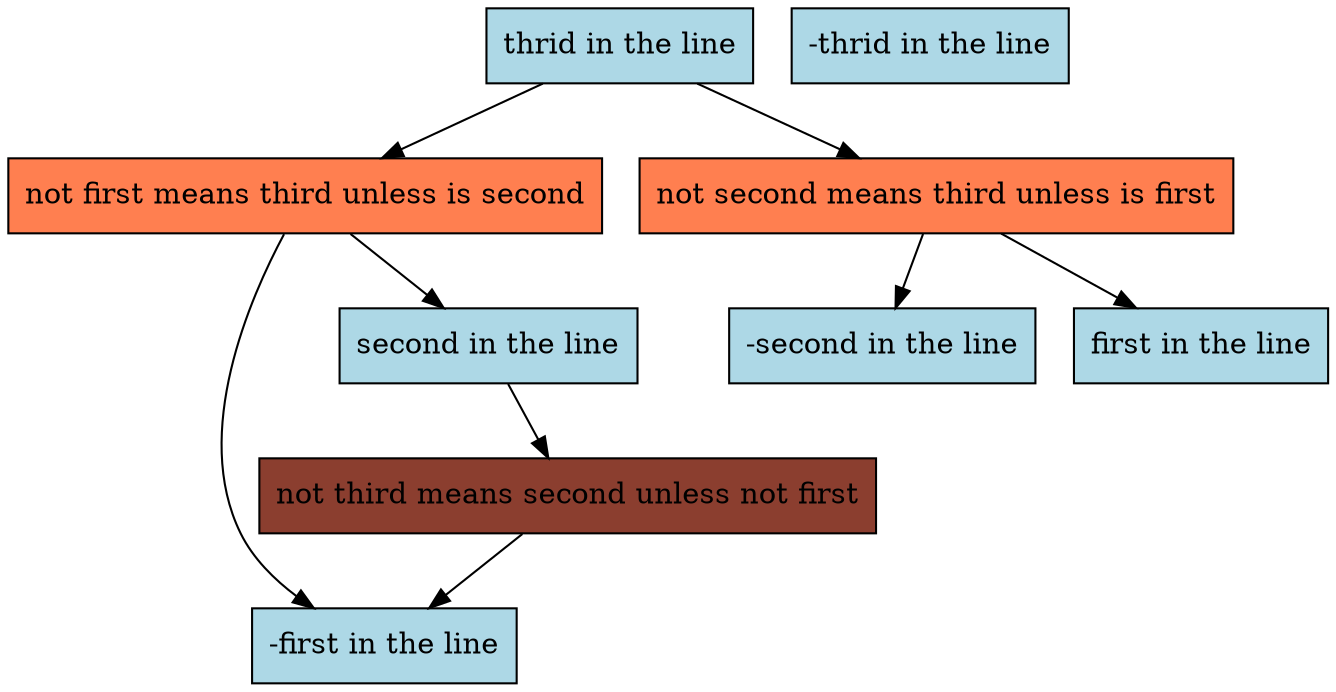 digraph G{ 
"not first means third unless is second" [color="black", fillcolor="coral", width=.75, shape=box, style="filled"]; 
"thrid in the line" [color="black", fillcolor="lightblue", fixedsize=false, width=1  shape="box", style="filled"]; 
"-thrid in the line" [color="black", fillcolor="lightblue", fixedsize=false, width=1  shape="box", style="filled"]; 
"-first in the line" [color="black", fillcolor="lightblue", fixedsize=false, width=1  shape="box", style="filled"]; 
"second in the line" [color="black", fillcolor="lightblue", fixedsize=false, width=1  shape="box", style="filled"]; 
"not second means third unless is first" [color="black", fillcolor="coral", width=.75, shape=box, style="filled"]; 
"-second in the line" [color="black", fillcolor="lightblue", fixedsize=false, width=1  shape="box", style="filled"]; 
"first in the line" [color="black", fillcolor="lightblue", fixedsize=false, width=1  shape="box", style="filled"]; 
"not third means second unless not first" [color="black", fillcolor="coral4", width=.75, shape=box, style="filled"]; 
"thrid in the line" -> "not first means third unless is second" ; 
"not first means third unless is second" -> "-first in the line" ; 
"not first means third unless is second" -> "second in the line" ; 
"thrid in the line" -> "not second means third unless is first" ; 
"not second means third unless is first" -> "-second in the line" ; 
"not second means third unless is first" -> "first in the line" ; 
"second in the line" -> "not third means second unless not first" ; 
"not third means second unless not first" -> "-first in the line" ; 
}
